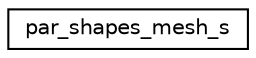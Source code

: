 digraph "Graphical Class Hierarchy"
{
 // LATEX_PDF_SIZE
  edge [fontname="Helvetica",fontsize="10",labelfontname="Helvetica",labelfontsize="10"];
  node [fontname="Helvetica",fontsize="10",shape=record];
  rankdir="LR";
  Node0 [label="par_shapes_mesh_s",height=0.2,width=0.4,color="black", fillcolor="white", style="filled",URL="$structpar__shapes__mesh__s.html",tooltip=" "];
}
